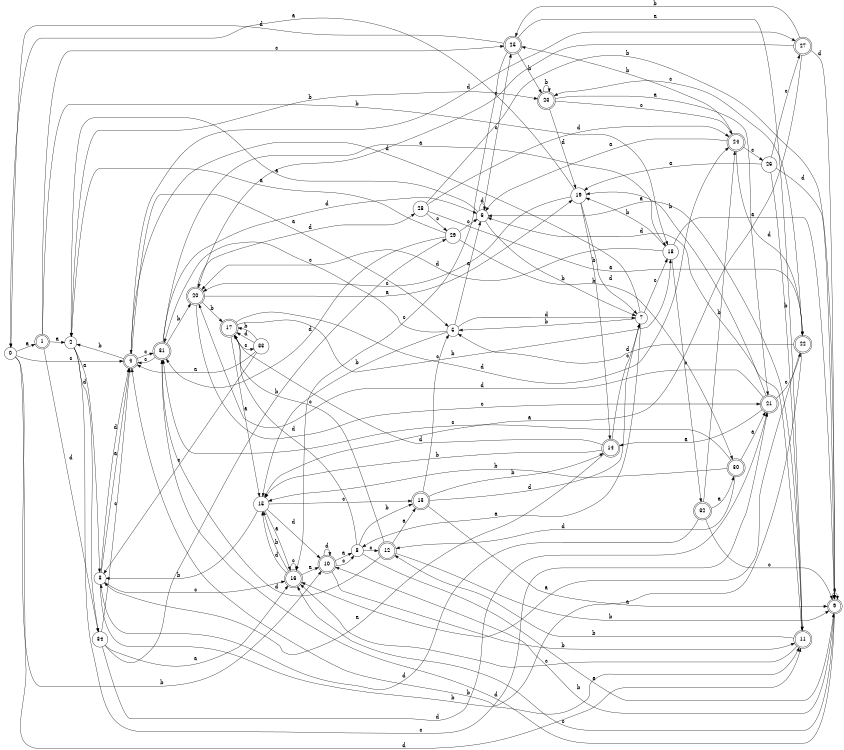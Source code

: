 digraph n28_8 {
__start0 [label="" shape="none"];

rankdir=LR;
size="8,5";

s0 [style="filled", color="black", fillcolor="white" shape="circle", label="0"];
s1 [style="rounded,filled", color="black", fillcolor="white" shape="doublecircle", label="1"];
s2 [style="filled", color="black", fillcolor="white" shape="circle", label="2"];
s3 [style="filled", color="black", fillcolor="white" shape="circle", label="3"];
s4 [style="rounded,filled", color="black", fillcolor="white" shape="doublecircle", label="4"];
s5 [style="filled", color="black", fillcolor="white" shape="circle", label="5"];
s6 [style="filled", color="black", fillcolor="white" shape="circle", label="6"];
s7 [style="filled", color="black", fillcolor="white" shape="circle", label="7"];
s8 [style="filled", color="black", fillcolor="white" shape="circle", label="8"];
s9 [style="rounded,filled", color="black", fillcolor="white" shape="doublecircle", label="9"];
s10 [style="rounded,filled", color="black", fillcolor="white" shape="doublecircle", label="10"];
s11 [style="rounded,filled", color="black", fillcolor="white" shape="doublecircle", label="11"];
s12 [style="rounded,filled", color="black", fillcolor="white" shape="doublecircle", label="12"];
s13 [style="rounded,filled", color="black", fillcolor="white" shape="doublecircle", label="13"];
s14 [style="rounded,filled", color="black", fillcolor="white" shape="doublecircle", label="14"];
s15 [style="filled", color="black", fillcolor="white" shape="circle", label="15"];
s16 [style="rounded,filled", color="black", fillcolor="white" shape="doublecircle", label="16"];
s17 [style="rounded,filled", color="black", fillcolor="white" shape="doublecircle", label="17"];
s18 [style="filled", color="black", fillcolor="white" shape="circle", label="18"];
s19 [style="filled", color="black", fillcolor="white" shape="circle", label="19"];
s20 [style="rounded,filled", color="black", fillcolor="white" shape="doublecircle", label="20"];
s21 [style="rounded,filled", color="black", fillcolor="white" shape="doublecircle", label="21"];
s22 [style="rounded,filled", color="black", fillcolor="white" shape="doublecircle", label="22"];
s23 [style="rounded,filled", color="black", fillcolor="white" shape="doublecircle", label="23"];
s24 [style="rounded,filled", color="black", fillcolor="white" shape="doublecircle", label="24"];
s25 [style="rounded,filled", color="black", fillcolor="white" shape="doublecircle", label="25"];
s26 [style="filled", color="black", fillcolor="white" shape="circle", label="26"];
s27 [style="rounded,filled", color="black", fillcolor="white" shape="doublecircle", label="27"];
s28 [style="filled", color="black", fillcolor="white" shape="circle", label="28"];
s29 [style="filled", color="black", fillcolor="white" shape="circle", label="29"];
s30 [style="rounded,filled", color="black", fillcolor="white" shape="doublecircle", label="30"];
s31 [style="rounded,filled", color="black", fillcolor="white" shape="doublecircle", label="31"];
s32 [style="rounded,filled", color="black", fillcolor="white" shape="doublecircle", label="32"];
s33 [style="filled", color="black", fillcolor="white" shape="circle", label="33"];
s34 [style="filled", color="black", fillcolor="white" shape="circle", label="34"];
s0 -> s1 [label="a"];
s0 -> s10 [label="b"];
s0 -> s4 [label="c"];
s0 -> s11 [label="d"];
s1 -> s2 [label="a"];
s1 -> s18 [label="b"];
s1 -> s25 [label="c"];
s1 -> s34 [label="d"];
s2 -> s3 [label="a"];
s2 -> s23 [label="b"];
s2 -> s21 [label="c"];
s2 -> s34 [label="d"];
s3 -> s4 [label="a"];
s3 -> s11 [label="b"];
s3 -> s16 [label="c"];
s3 -> s4 [label="d"];
s4 -> s5 [label="a"];
s4 -> s2 [label="b"];
s4 -> s31 [label="c"];
s4 -> s27 [label="d"];
s5 -> s6 [label="a"];
s5 -> s15 [label="b"];
s5 -> s31 [label="c"];
s5 -> s7 [label="d"];
s6 -> s2 [label="a"];
s6 -> s7 [label="b"];
s6 -> s25 [label="c"];
s6 -> s6 [label="d"];
s7 -> s8 [label="a"];
s7 -> s5 [label="b"];
s7 -> s18 [label="c"];
s7 -> s4 [label="d"];
s8 -> s9 [label="a"];
s8 -> s13 [label="b"];
s8 -> s12 [label="c"];
s8 -> s17 [label="d"];
s9 -> s9 [label="a"];
s9 -> s10 [label="b"];
s9 -> s16 [label="c"];
s9 -> s31 [label="d"];
s10 -> s8 [label="a"];
s10 -> s11 [label="b"];
s10 -> s8 [label="c"];
s10 -> s10 [label="d"];
s11 -> s6 [label="a"];
s11 -> s12 [label="b"];
s11 -> s16 [label="c"];
s11 -> s6 [label="d"];
s12 -> s13 [label="a"];
s12 -> s9 [label="b"];
s12 -> s17 [label="c"];
s12 -> s31 [label="d"];
s13 -> s9 [label="a"];
s13 -> s14 [label="b"];
s13 -> s5 [label="c"];
s13 -> s7 [label="d"];
s14 -> s3 [label="a"];
s14 -> s15 [label="b"];
s14 -> s7 [label="c"];
s14 -> s17 [label="d"];
s15 -> s16 [label="a"];
s15 -> s3 [label="b"];
s15 -> s13 [label="c"];
s15 -> s10 [label="d"];
s16 -> s10 [label="a"];
s16 -> s15 [label="b"];
s16 -> s16 [label="c"];
s16 -> s15 [label="d"];
s17 -> s15 [label="a"];
s17 -> s18 [label="b"];
s17 -> s33 [label="c"];
s17 -> s24 [label="d"];
s18 -> s9 [label="a"];
s18 -> s19 [label="b"];
s18 -> s32 [label="c"];
s18 -> s20 [label="d"];
s19 -> s0 [label="a"];
s19 -> s14 [label="b"];
s19 -> s20 [label="c"];
s19 -> s7 [label="d"];
s20 -> s19 [label="a"];
s20 -> s17 [label="b"];
s20 -> s21 [label="c"];
s20 -> s28 [label="d"];
s21 -> s14 [label="a"];
s21 -> s19 [label="b"];
s21 -> s22 [label="c"];
s21 -> s20 [label="d"];
s22 -> s16 [label="a"];
s22 -> s4 [label="b"];
s22 -> s23 [label="c"];
s22 -> s5 [label="d"];
s23 -> s21 [label="a"];
s23 -> s23 [label="b"];
s23 -> s24 [label="c"];
s23 -> s19 [label="d"];
s24 -> s6 [label="a"];
s24 -> s25 [label="b"];
s24 -> s26 [label="c"];
s24 -> s22 [label="d"];
s25 -> s11 [label="a"];
s25 -> s23 [label="b"];
s25 -> s16 [label="c"];
s25 -> s0 [label="d"];
s26 -> s19 [label="a"];
s26 -> s11 [label="b"];
s26 -> s27 [label="c"];
s26 -> s9 [label="d"];
s27 -> s15 [label="a"];
s27 -> s25 [label="b"];
s27 -> s20 [label="c"];
s27 -> s9 [label="d"];
s28 -> s22 [label="a"];
s28 -> s9 [label="b"];
s28 -> s29 [label="c"];
s28 -> s24 [label="d"];
s29 -> s2 [label="a"];
s29 -> s30 [label="b"];
s29 -> s6 [label="c"];
s29 -> s31 [label="d"];
s30 -> s21 [label="a"];
s30 -> s15 [label="b"];
s30 -> s31 [label="c"];
s30 -> s12 [label="d"];
s31 -> s18 [label="a"];
s31 -> s20 [label="b"];
s31 -> s4 [label="c"];
s31 -> s6 [label="d"];
s32 -> s30 [label="a"];
s32 -> s24 [label="b"];
s32 -> s9 [label="c"];
s32 -> s3 [label="d"];
s33 -> s4 [label="a"];
s33 -> s17 [label="b"];
s33 -> s3 [label="c"];
s33 -> s17 [label="d"];
s34 -> s16 [label="a"];
s34 -> s29 [label="b"];
s34 -> s4 [label="c"];
s34 -> s21 [label="d"];

}